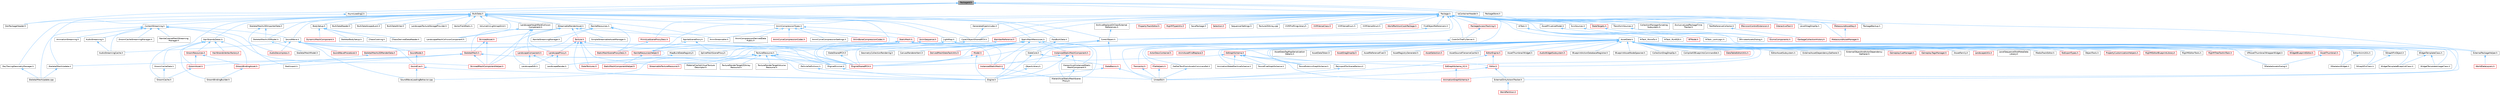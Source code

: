 digraph "PackageId.h"
{
 // INTERACTIVE_SVG=YES
 // LATEX_PDF_SIZE
  bgcolor="transparent";
  edge [fontname=Helvetica,fontsize=10,labelfontname=Helvetica,labelfontsize=10];
  node [fontname=Helvetica,fontsize=10,shape=box,height=0.2,width=0.4];
  Node1 [id="Node000001",label="PackageId.h",height=0.2,width=0.4,color="gray40", fillcolor="grey60", style="filled", fontcolor="black",tooltip=" "];
  Node1 -> Node2 [id="edge1_Node000001_Node000002",dir="back",color="steelblue1",style="solid",tooltip=" "];
  Node2 [id="Node000002",label="AsyncLoading2.h",height=0.2,width=0.4,color="grey40", fillcolor="white", style="filled",URL="$dd/db7/AsyncLoading2_8h.html",tooltip=" "];
  Node2 -> Node3 [id="edge2_Node000002_Node000003",dir="back",color="steelblue1",style="solid",tooltip=" "];
  Node3 [id="Node000003",label="ZenPackageHeader.h",height=0.2,width=0.4,color="grey40", fillcolor="white", style="filled",URL="$df/dfa/ZenPackageHeader_8h.html",tooltip=" "];
  Node1 -> Node4 [id="edge3_Node000001_Node000004",dir="back",color="steelblue1",style="solid",tooltip=" "];
  Node4 [id="Node000004",label="BulkData.h",height=0.2,width=0.4,color="grey40", fillcolor="white", style="filled",URL="$d4/d8e/BulkData_8h.html",tooltip=" "];
  Node4 -> Node5 [id="edge4_Node000004_Node000005",dir="back",color="steelblue1",style="solid",tooltip=" "];
  Node5 [id="Node000005",label="AnimCompressionTypes.h",height=0.2,width=0.4,color="grey40", fillcolor="white", style="filled",URL="$d1/d3b/AnimCompressionTypes_8h.html",tooltip=" "];
  Node5 -> Node6 [id="edge5_Node000005_Node000006",dir="back",color="steelblue1",style="solid",tooltip=" "];
  Node6 [id="Node000006",label="AnimBoneCompressionCodec.h",height=0.2,width=0.4,color="red", fillcolor="#FFF0F0", style="filled",URL="$dd/dc3/AnimBoneCompressionCodec_8h.html",tooltip=" "];
  Node5 -> Node15 [id="edge6_Node000005_Node000015",dir="back",color="steelblue1",style="solid",tooltip=" "];
  Node15 [id="Node000015",label="AnimCompressionDerivedData\lPublic.h",height=0.2,width=0.4,color="grey40", fillcolor="white", style="filled",URL="$dc/d36/AnimCompressionDerivedDataPublic_8h.html",tooltip=" "];
  Node5 -> Node16 [id="edge7_Node000005_Node000016",dir="back",color="steelblue1",style="solid",tooltip=" "];
  Node16 [id="Node000016",label="AnimCurveCompressionCodec.h",height=0.2,width=0.4,color="red", fillcolor="#FFF0F0", style="filled",URL="$d3/d77/AnimCurveCompressionCodec_8h.html",tooltip=" "];
  Node5 -> Node20 [id="edge8_Node000005_Node000020",dir="back",color="steelblue1",style="solid",tooltip=" "];
  Node20 [id="Node000020",label="AnimCurveCompressionSettings.h",height=0.2,width=0.4,color="grey40", fillcolor="white", style="filled",URL="$d0/d49/AnimCurveCompressionSettings_8h.html",tooltip=" "];
  Node5 -> Node21 [id="edge9_Node000005_Node000021",dir="back",color="steelblue1",style="solid",tooltip=" "];
  Node21 [id="Node000021",label="AnimSequence.h",height=0.2,width=0.4,color="red", fillcolor="#FFF0F0", style="filled",URL="$d0/d8a/AnimSequence_8h.html",tooltip=" "];
  Node21 -> Node30 [id="edge10_Node000021_Node000030",dir="back",color="steelblue1",style="solid",tooltip=" "];
  Node30 [id="Node000030",label="EngineSharedPCH.h",height=0.2,width=0.4,color="red", fillcolor="#FFF0F0", style="filled",URL="$dc/dbb/EngineSharedPCH_8h.html",tooltip=" "];
  Node5 -> Node14 [id="edge11_Node000005_Node000014",dir="back",color="steelblue1",style="solid",tooltip=" "];
  Node14 [id="Node000014",label="AnimStreamable.h",height=0.2,width=0.4,color="grey40", fillcolor="white", style="filled",URL="$d1/d46/AnimStreamable_8h.html",tooltip=" "];
  Node4 -> Node14 [id="edge12_Node000004_Node000014",dir="back",color="steelblue1",style="solid",tooltip=" "];
  Node4 -> Node39 [id="edge13_Node000004_Node000039",dir="back",color="steelblue1",style="solid",tooltip=" "];
  Node39 [id="Node000039",label="BodySetup.h",height=0.2,width=0.4,color="grey40", fillcolor="white", style="filled",URL="$d8/d7b/BodySetup_8h.html",tooltip=" "];
  Node39 -> Node40 [id="edge14_Node000039_Node000040",dir="back",color="steelblue1",style="solid",tooltip=" "];
  Node40 [id="Node000040",label="ChaosCooking.h",height=0.2,width=0.4,color="grey40", fillcolor="white", style="filled",URL="$de/d88/ChaosCooking_8h.html",tooltip=" "];
  Node39 -> Node41 [id="edge15_Node000039_Node000041",dir="back",color="steelblue1",style="solid",tooltip=" "];
  Node41 [id="Node000041",label="ChaosDerivedDataReader.h",height=0.2,width=0.4,color="grey40", fillcolor="white", style="filled",URL="$de/d70/ChaosDerivedDataReader_8h.html",tooltip=" "];
  Node39 -> Node42 [id="edge16_Node000039_Node000042",dir="back",color="steelblue1",style="solid",tooltip=" "];
  Node42 [id="Node000042",label="DynamicMeshComponent.h",height=0.2,width=0.4,color="red", fillcolor="#FFF0F0", style="filled",URL="$d8/d66/DynamicMeshComponent_8h.html",tooltip=" "];
  Node39 -> Node115 [id="edge17_Node000039_Node000115",dir="back",color="steelblue1",style="solid",tooltip=" "];
  Node115 [id="Node000115",label="SkeletalBodySetup.h",height=0.2,width=0.4,color="grey40", fillcolor="white", style="filled",URL="$dc/dbc/SkeletalBodySetup_8h.html",tooltip=" "];
  Node4 -> Node116 [id="edge18_Node000004_Node000116",dir="back",color="steelblue1",style="solid",tooltip=" "];
  Node116 [id="Node000116",label="BulkDataReader.h",height=0.2,width=0.4,color="grey40", fillcolor="white", style="filled",URL="$d4/d9b/BulkDataReader_8h.html",tooltip=" "];
  Node4 -> Node117 [id="edge19_Node000004_Node000117",dir="back",color="steelblue1",style="solid",tooltip=" "];
  Node117 [id="Node000117",label="BulkDataScopedLock.h",height=0.2,width=0.4,color="grey40", fillcolor="white", style="filled",URL="$da/d4e/BulkDataScopedLock_8h.html",tooltip=" "];
  Node4 -> Node118 [id="edge20_Node000004_Node000118",dir="back",color="steelblue1",style="solid",tooltip=" "];
  Node118 [id="Node000118",label="BulkDataWriter.h",height=0.2,width=0.4,color="grey40", fillcolor="white", style="filled",URL="$dc/dcb/BulkDataWriter_8h.html",tooltip=" "];
  Node4 -> Node119 [id="edge21_Node000004_Node000119",dir="back",color="steelblue1",style="solid",tooltip=" "];
  Node119 [id="Node000119",label="ContentStreaming.h",height=0.2,width=0.4,color="grey40", fillcolor="white", style="filled",URL="$dd/d05/ContentStreaming_8h.html",tooltip=" "];
  Node119 -> Node120 [id="edge22_Node000119_Node000120",dir="back",color="steelblue1",style="solid",tooltip=" "];
  Node120 [id="Node000120",label="AnimationStreaming.h",height=0.2,width=0.4,color="grey40", fillcolor="white", style="filled",URL="$d5/d44/AnimationStreaming_8h.html",tooltip=" "];
  Node119 -> Node121 [id="edge23_Node000119_Node000121",dir="back",color="steelblue1",style="solid",tooltip=" "];
  Node121 [id="Node000121",label="AudioDecompress.h",height=0.2,width=0.4,color="red", fillcolor="#FFF0F0", style="filled",URL="$d9/dfd/AudioDecompress_8h.html",tooltip=" "];
  Node119 -> Node123 [id="edge24_Node000119_Node000123",dir="back",color="steelblue1",style="solid",tooltip=" "];
  Node123 [id="Node000123",label="AudioStreaming.h",height=0.2,width=0.4,color="grey40", fillcolor="white", style="filled",URL="$db/d37/AudioStreaming_8h.html",tooltip=" "];
  Node123 -> Node124 [id="edge25_Node000123_Node000124",dir="back",color="steelblue1",style="solid",tooltip=" "];
  Node124 [id="Node000124",label="AudioStreamingCache.h",height=0.2,width=0.4,color="grey40", fillcolor="white", style="filled",URL="$d2/dc1/AudioStreamingCache_8h.html",tooltip=" "];
  Node119 -> Node124 [id="edge26_Node000119_Node000124",dir="back",color="steelblue1",style="solid",tooltip=" "];
  Node119 -> Node125 [id="edge27_Node000119_Node000125",dir="back",color="steelblue1",style="solid",tooltip=" "];
  Node125 [id="Node000125",label="GroomCacheStreamingManager.h",height=0.2,width=0.4,color="grey40", fillcolor="white", style="filled",URL="$d3/dcf/GroomCacheStreamingManager_8h.html",tooltip=" "];
  Node119 -> Node126 [id="edge28_Node000119_Node000126",dir="back",color="steelblue1",style="solid",tooltip=" "];
  Node126 [id="Node000126",label="NaniteCoarseMeshStreaming\lManager.h",height=0.2,width=0.4,color="grey40", fillcolor="white", style="filled",URL="$d2/dd8/NaniteCoarseMeshStreamingManager_8h.html",tooltip=" "];
  Node119 -> Node127 [id="edge29_Node000119_Node000127",dir="back",color="steelblue1",style="solid",tooltip=" "];
  Node127 [id="Node000127",label="SkeletalMeshUpdate.cpp",height=0.2,width=0.4,color="grey40", fillcolor="white", style="filled",URL="$db/d45/SkeletalMeshUpdate_8cpp.html",tooltip=" "];
  Node119 -> Node128 [id="edge30_Node000119_Node000128",dir="back",color="steelblue1",style="solid",tooltip=" "];
  Node128 [id="Node000128",label="SkinnedMeshComponentHelper.h",height=0.2,width=0.4,color="red", fillcolor="#FFF0F0", style="filled",URL="$db/d81/SkinnedMeshComponentHelper_8h.html",tooltip=" "];
  Node119 -> Node130 [id="edge31_Node000119_Node000130",dir="back",color="steelblue1",style="solid",tooltip=" "];
  Node130 [id="Node000130",label="SoundWave.h",height=0.2,width=0.4,color="grey40", fillcolor="white", style="filled",URL="$d3/d6d/SoundWave_8h.html",tooltip=" "];
  Node130 -> Node121 [id="edge32_Node000130_Node000121",dir="back",color="steelblue1",style="solid",tooltip=" "];
  Node130 -> Node124 [id="edge33_Node000130_Node000124",dir="back",color="steelblue1",style="solid",tooltip=" "];
  Node130 -> Node131 [id="edge34_Node000130_Node000131",dir="back",color="steelblue1",style="solid",tooltip=" "];
  Node131 [id="Node000131",label="EngineMinimal.h",height=0.2,width=0.4,color="grey40", fillcolor="white", style="filled",URL="$d0/d2c/EngineMinimal_8h.html",tooltip=" "];
  Node131 -> Node132 [id="edge35_Node000131_Node000132",dir="back",color="steelblue1",style="solid",tooltip=" "];
  Node132 [id="Node000132",label="Engine.h",height=0.2,width=0.4,color="grey40", fillcolor="white", style="filled",URL="$d1/d34/Public_2Engine_8h.html",tooltip=" "];
  Node130 -> Node30 [id="edge36_Node000130_Node000030",dir="back",color="steelblue1",style="solid",tooltip=" "];
  Node130 -> Node133 [id="edge37_Node000130_Node000133",dir="back",color="steelblue1",style="solid",tooltip=" "];
  Node133 [id="Node000133",label="SoundCue.h",height=0.2,width=0.4,color="red", fillcolor="#FFF0F0", style="filled",URL="$d8/d0b/SoundCue_8h.html",tooltip=" "];
  Node133 -> Node132 [id="edge38_Node000133_Node000132",dir="back",color="steelblue1",style="solid",tooltip=" "];
  Node133 -> Node135 [id="edge39_Node000133_Node000135",dir="back",color="steelblue1",style="solid",tooltip=" "];
  Node135 [id="Node000135",label="SoundWaveLoadingBehavior.cpp",height=0.2,width=0.4,color="grey40", fillcolor="white", style="filled",URL="$d7/d95/SoundWaveLoadingBehavior_8cpp.html",tooltip=" "];
  Node130 -> Node136 [id="edge40_Node000130_Node000136",dir="back",color="steelblue1",style="solid",tooltip=" "];
  Node136 [id="Node000136",label="SoundNode.h",height=0.2,width=0.4,color="red", fillcolor="#FFF0F0", style="filled",URL="$da/d8b/SoundNode_8h.html",tooltip=" "];
  Node136 -> Node133 [id="edge41_Node000136_Node000133",dir="back",color="steelblue1",style="solid",tooltip=" "];
  Node130 -> Node135 [id="edge42_Node000130_Node000135",dir="back",color="steelblue1",style="solid",tooltip=" "];
  Node130 -> Node160 [id="edge43_Node000130_Node000160",dir="back",color="steelblue1",style="solid",tooltip=" "];
  Node160 [id="Node000160",label="SoundWaveProcedural.h",height=0.2,width=0.4,color="red", fillcolor="#FFF0F0", style="filled",URL="$d8/d4f/SoundWaveProcedural_8h.html",tooltip=" "];
  Node4 -> Node167 [id="edge44_Node000004_Node000167",dir="back",color="steelblue1",style="solid",tooltip=" "];
  Node167 [id="Node000167",label="CoreUObject.h",height=0.2,width=0.4,color="grey40", fillcolor="white", style="filled",URL="$d0/ded/CoreUObject_8h.html",tooltip=" "];
  Node167 -> Node132 [id="edge45_Node000167_Node000132",dir="back",color="steelblue1",style="solid",tooltip=" "];
  Node167 -> Node131 [id="edge46_Node000167_Node000131",dir="back",color="steelblue1",style="solid",tooltip=" "];
  Node167 -> Node168 [id="edge47_Node000167_Node000168",dir="back",color="steelblue1",style="solid",tooltip=" "];
  Node168 [id="Node000168",label="SlateBasics.h",height=0.2,width=0.4,color="red", fillcolor="#FFF0F0", style="filled",URL="$da/d2f/SlateBasics_8h.html",tooltip=" "];
  Node168 -> Node132 [id="edge48_Node000168_Node000132",dir="back",color="steelblue1",style="solid",tooltip=" "];
  Node168 -> Node171 [id="edge49_Node000168_Node000171",dir="back",color="steelblue1",style="solid",tooltip=" "];
  Node171 [id="Node000171",label="UnrealEd.h",height=0.2,width=0.4,color="grey40", fillcolor="white", style="filled",URL="$d2/d5f/UnrealEd_8h.html",tooltip=" "];
  Node167 -> Node172 [id="edge50_Node000167_Node000172",dir="back",color="steelblue1",style="solid",tooltip=" "];
  Node172 [id="Node000172",label="SlateCore.h",height=0.2,width=0.4,color="grey40", fillcolor="white", style="filled",URL="$dc/d03/SlateCore_8h.html",tooltip=" "];
  Node172 -> Node132 [id="edge51_Node000172_Node000132",dir="back",color="steelblue1",style="solid",tooltip=" "];
  Node172 -> Node168 [id="edge52_Node000172_Node000168",dir="back",color="steelblue1",style="solid",tooltip=" "];
  Node4 -> Node173 [id="edge53_Node000004_Node000173",dir="back",color="steelblue1",style="solid",tooltip=" "];
  Node173 [id="Node000173",label="CoreUObjectSharedPCH.h",height=0.2,width=0.4,color="grey40", fillcolor="white", style="filled",URL="$de/d2f/CoreUObjectSharedPCH_8h.html",tooltip=" "];
  Node173 -> Node174 [id="edge54_Node000173_Node000174",dir="back",color="steelblue1",style="solid",tooltip=" "];
  Node174 [id="Node000174",label="SlateSharedPCH.h",height=0.2,width=0.4,color="grey40", fillcolor="white", style="filled",URL="$d1/dfc/SlateSharedPCH_8h.html",tooltip=" "];
  Node174 -> Node30 [id="edge55_Node000174_Node000030",dir="back",color="steelblue1",style="solid",tooltip=" "];
  Node4 -> Node175 [id="edge56_Node000004_Node000175",dir="back",color="steelblue1",style="solid",tooltip=" "];
  Node175 [id="Node000175",label="FontBulkData.h",height=0.2,width=0.4,color="grey40", fillcolor="white", style="filled",URL="$dc/dfb/FontBulkData_8h.html",tooltip=" "];
  Node175 -> Node172 [id="edge57_Node000175_Node000172",dir="back",color="steelblue1",style="solid",tooltip=" "];
  Node4 -> Node176 [id="edge58_Node000004_Node000176",dir="back",color="steelblue1",style="solid",tooltip=" "];
  Node176 [id="Node000176",label="GroomCache.h",height=0.2,width=0.4,color="grey40", fillcolor="white", style="filled",URL="$d7/d6e/GroomCache_8h.html",tooltip=" "];
  Node4 -> Node177 [id="edge59_Node000004_Node000177",dir="back",color="steelblue1",style="solid",tooltip=" "];
  Node177 [id="Node000177",label="HairStrandsDatas.h",height=0.2,width=0.4,color="grey40", fillcolor="white", style="filled",URL="$d6/daf/HairStrandsDatas_8h.html",tooltip=" "];
  Node177 -> Node178 [id="edge60_Node000177_Node000178",dir="back",color="steelblue1",style="solid",tooltip=" "];
  Node178 [id="Node000178",label="GroomAsset.h",height=0.2,width=0.4,color="red", fillcolor="#FFF0F0", style="filled",URL="$d8/df1/GroomAsset_8h.html",tooltip=" "];
  Node178 -> Node176 [id="edge61_Node000178_Node000176",dir="back",color="steelblue1",style="solid",tooltip=" "];
  Node177 -> Node184 [id="edge62_Node000177_Node000184",dir="back",color="steelblue1",style="solid",tooltip=" "];
  Node184 [id="Node000184",label="GroomBindingAsset.h",height=0.2,width=0.4,color="red", fillcolor="#FFF0F0", style="filled",URL="$de/d26/GroomBindingAsset_8h.html",tooltip=" "];
  Node184 -> Node185 [id="edge63_Node000184_Node000185",dir="back",color="steelblue1",style="solid",tooltip=" "];
  Node185 [id="Node000185",label="GroomBindingBuilder.h",height=0.2,width=0.4,color="grey40", fillcolor="white", style="filled",URL="$d2/d2f/GroomBindingBuilder_8h.html",tooltip=" "];
  Node177 -> Node185 [id="edge64_Node000177_Node000185",dir="back",color="steelblue1",style="solid",tooltip=" "];
  Node177 -> Node188 [id="edge65_Node000177_Node000188",dir="back",color="steelblue1",style="solid",tooltip=" "];
  Node188 [id="Node000188",label="GroomCacheData.h",height=0.2,width=0.4,color="grey40", fillcolor="white", style="filled",URL="$d3/d80/GroomCacheData_8h.html",tooltip=" "];
  Node188 -> Node176 [id="edge66_Node000188_Node000176",dir="back",color="steelblue1",style="solid",tooltip=" "];
  Node177 -> Node189 [id="edge67_Node000177_Node000189",dir="back",color="steelblue1",style="solid",tooltip=" "];
  Node189 [id="Node000189",label="GroomResources.h",height=0.2,width=0.4,color="red", fillcolor="#FFF0F0", style="filled",URL="$d0/d70/GroomResources_8h.html",tooltip=" "];
  Node189 -> Node178 [id="edge68_Node000189_Node000178",dir="back",color="steelblue1",style="solid",tooltip=" "];
  Node189 -> Node184 [id="edge69_Node000189_Node000184",dir="back",color="steelblue1",style="solid",tooltip=" "];
  Node177 -> Node191 [id="edge70_Node000177_Node000191",dir="back",color="steelblue1",style="solid",tooltip=" "];
  Node191 [id="Node000191",label="HairStrandsVertexFactory.h",height=0.2,width=0.4,color="red", fillcolor="#FFF0F0", style="filled",URL="$d0/d1c/HairStrandsVertexFactory_8h.html",tooltip=" "];
  Node4 -> Node194 [id="edge71_Node000004_Node000194",dir="back",color="steelblue1",style="solid",tooltip=" "];
  Node194 [id="Node000194",label="LandscapeHeightfieldCollision\lComponent.h",height=0.2,width=0.4,color="grey40", fillcolor="white", style="filled",URL="$d2/d06/LandscapeHeightfieldCollisionComponent_8h.html",tooltip=" "];
  Node194 -> Node195 [id="edge72_Node000194_Node000195",dir="back",color="steelblue1",style="solid",tooltip=" "];
  Node195 [id="Node000195",label="LandscapeEdit.h",height=0.2,width=0.4,color="grey40", fillcolor="white", style="filled",URL="$df/d61/LandscapeEdit_8h.html",tooltip=" "];
  Node194 -> Node196 [id="edge73_Node000194_Node000196",dir="back",color="steelblue1",style="solid",tooltip=" "];
  Node196 [id="Node000196",label="LandscapeMeshCollisionComponent.h",height=0.2,width=0.4,color="grey40", fillcolor="white", style="filled",URL="$d0/dab/LandscapeMeshCollisionComponent_8h.html",tooltip=" "];
  Node194 -> Node197 [id="edge74_Node000194_Node000197",dir="back",color="steelblue1",style="solid",tooltip=" "];
  Node197 [id="Node000197",label="LandscapeProxy.h",height=0.2,width=0.4,color="red", fillcolor="#FFF0F0", style="filled",URL="$db/dae/LandscapeProxy_8h.html",tooltip=" "];
  Node197 -> Node195 [id="edge75_Node000197_Node000195",dir="back",color="steelblue1",style="solid",tooltip=" "];
  Node197 -> Node203 [id="edge76_Node000197_Node000203",dir="back",color="steelblue1",style="solid",tooltip=" "];
  Node203 [id="Node000203",label="LandscapeRender.h",height=0.2,width=0.4,color="grey40", fillcolor="white", style="filled",URL="$df/d67/LandscapeRender_8h.html",tooltip=" "];
  Node4 -> Node196 [id="edge77_Node000004_Node000196",dir="back",color="steelblue1",style="solid",tooltip=" "];
  Node4 -> Node206 [id="edge78_Node000004_Node000206",dir="back",color="steelblue1",style="solid",tooltip=" "];
  Node206 [id="Node000206",label="LandscapeTextureStorageProvider.h",height=0.2,width=0.4,color="grey40", fillcolor="white", style="filled",URL="$d6/d2b/LandscapeTextureStorageProvider_8h.html",tooltip=" "];
  Node4 -> Node207 [id="edge79_Node000004_Node000207",dir="back",color="steelblue1",style="solid",tooltip=" "];
  Node207 [id="Node000207",label="LightMap.h",height=0.2,width=0.4,color="grey40", fillcolor="white", style="filled",URL="$d1/d76/LightMap_8h.html",tooltip=" "];
  Node207 -> Node208 [id="edge80_Node000207_Node000208",dir="back",color="steelblue1",style="solid",tooltip=" "];
  Node208 [id="Node000208",label="InstancedStaticMesh.h",height=0.2,width=0.4,color="red", fillcolor="#FFF0F0", style="filled",URL="$dd/d89/InstancedStaticMesh_8h.html",tooltip=" "];
  Node208 -> Node209 [id="edge81_Node000208_Node000209",dir="back",color="steelblue1",style="solid",tooltip=" "];
  Node209 [id="Node000209",label="HierarchicalStaticMeshScene\lProxy.h",height=0.2,width=0.4,color="grey40", fillcolor="white", style="filled",URL="$d3/d4d/HierarchicalStaticMeshSceneProxy_8h.html",tooltip=" "];
  Node207 -> Node212 [id="edge82_Node000207_Node000212",dir="back",color="steelblue1",style="solid",tooltip=" "];
  Node212 [id="Node000212",label="MapBuildDataRegistry.h",height=0.2,width=0.4,color="grey40", fillcolor="white", style="filled",URL="$df/dac/MapBuildDataRegistry_8h.html",tooltip=" "];
  Node212 -> Node203 [id="edge83_Node000212_Node000203",dir="back",color="steelblue1",style="solid",tooltip=" "];
  Node4 -> Node213 [id="edge84_Node000004_Node000213",dir="back",color="steelblue1",style="solid",tooltip=" "];
  Node213 [id="Node000213",label="NaniteResources.h",height=0.2,width=0.4,color="grey40", fillcolor="white", style="filled",URL="$d7/d8b/NaniteResources_8h.html",tooltip=" "];
  Node213 -> Node214 [id="edge85_Node000213_Node000214",dir="back",color="steelblue1",style="solid",tooltip=" "];
  Node214 [id="Node000214",label="NaniteSceneProxy.h",height=0.2,width=0.4,color="grey40", fillcolor="white", style="filled",URL="$de/dae/NaniteSceneProxy_8h.html",tooltip=" "];
  Node214 -> Node215 [id="edge86_Node000214_Node000215",dir="back",color="steelblue1",style="solid",tooltip=" "];
  Node215 [id="Node000215",label="NaniteResourcesHelper.h",height=0.2,width=0.4,color="red", fillcolor="#FFF0F0", style="filled",URL="$dc/d48/NaniteResourcesHelper_8h.html",tooltip=" "];
  Node215 -> Node215 [id="edge87_Node000215_Node000215",dir="back",color="steelblue1",style="solid",tooltip=" "];
  Node215 -> Node216 [id="edge88_Node000215_Node000216",dir="back",color="steelblue1",style="solid",tooltip=" "];
  Node216 [id="Node000216",label="StaticMeshComponentHelper.h",height=0.2,width=0.4,color="red", fillcolor="#FFF0F0", style="filled",URL="$dc/dc1/StaticMeshComponentHelper_8h.html",tooltip=" "];
  Node214 -> Node217 [id="edge89_Node000214_Node000217",dir="back",color="steelblue1",style="solid",tooltip=" "];
  Node217 [id="Node000217",label="SplineMeshSceneProxy.h",height=0.2,width=0.4,color="grey40", fillcolor="white", style="filled",URL="$dd/dcb/SplineMeshSceneProxy_8h.html",tooltip=" "];
  Node213 -> Node218 [id="edge90_Node000213_Node000218",dir="back",color="steelblue1",style="solid",tooltip=" "];
  Node218 [id="Node000218",label="NaniteStreamingManager.h",height=0.2,width=0.4,color="grey40", fillcolor="white", style="filled",URL="$d2/d3f/NaniteStreamingManager_8h.html",tooltip=" "];
  Node213 -> Node128 [id="edge91_Node000213_Node000128",dir="back",color="steelblue1",style="solid",tooltip=" "];
  Node213 -> Node219 [id="edge92_Node000213_Node000219",dir="back",color="steelblue1",style="solid",tooltip=" "];
  Node219 [id="Node000219",label="StaticMeshSceneProxyDesc.h",height=0.2,width=0.4,color="red", fillcolor="#FFF0F0", style="filled",URL="$d0/d31/StaticMeshSceneProxyDesc_8h.html",tooltip=" "];
  Node4 -> Node221 [id="edge93_Node000004_Node000221",dir="back",color="steelblue1",style="solid",tooltip=" "];
  Node221 [id="Node000221",label="RayTracingGeometryManager.h",height=0.2,width=0.4,color="grey40", fillcolor="white", style="filled",URL="$d0/df3/RayTracingGeometryManager_8h.html",tooltip=" "];
  Node221 -> Node127 [id="edge94_Node000221_Node000127",dir="back",color="steelblue1",style="solid",tooltip=" "];
  Node4 -> Node222 [id="edge95_Node000004_Node000222",dir="back",color="steelblue1",style="solid",tooltip=" "];
  Node222 [id="Node000222",label="SkeletalMeshLODImporterData.h",height=0.2,width=0.4,color="grey40", fillcolor="white", style="filled",URL="$de/dc6/SkeletalMeshLODImporterData_8h.html",tooltip=" "];
  Node222 -> Node223 [id="edge96_Node000222_Node000223",dir="back",color="steelblue1",style="solid",tooltip=" "];
  Node223 [id="Node000223",label="SkelImport.h",height=0.2,width=0.4,color="grey40", fillcolor="white", style="filled",URL="$d2/d8b/SkelImport_8h.html",tooltip=" "];
  Node222 -> Node224 [id="edge97_Node000222_Node000224",dir="back",color="steelblue1",style="solid",tooltip=" "];
  Node224 [id="Node000224",label="SkeletalMeshLODModel.h",height=0.2,width=0.4,color="grey40", fillcolor="white", style="filled",URL="$d2/d34/SkeletalMeshLODModel_8h.html",tooltip=" "];
  Node224 -> Node225 [id="edge98_Node000224_Node000225",dir="back",color="steelblue1",style="solid",tooltip=" "];
  Node225 [id="Node000225",label="SkeletalMeshModel.h",height=0.2,width=0.4,color="grey40", fillcolor="white", style="filled",URL="$d1/d2c/SkeletalMeshModel_8h.html",tooltip=" "];
  Node4 -> Node224 [id="edge99_Node000004_Node000224",dir="back",color="steelblue1",style="solid",tooltip=" "];
  Node4 -> Node226 [id="edge100_Node000004_Node000226",dir="back",color="steelblue1",style="solid",tooltip=" "];
  Node226 [id="Node000226",label="SkeletalMeshUpdate.h",height=0.2,width=0.4,color="grey40", fillcolor="white", style="filled",URL="$df/d79/SkeletalMeshUpdate_8h.html",tooltip=" "];
  Node226 -> Node127 [id="edge101_Node000226_Node000127",dir="back",color="steelblue1",style="solid",tooltip=" "];
  Node4 -> Node130 [id="edge102_Node000004_Node000130",dir="back",color="steelblue1",style="solid",tooltip=" "];
  Node4 -> Node227 [id="edge103_Node000004_Node000227",dir="back",color="steelblue1",style="solid",tooltip=" "];
  Node227 [id="Node000227",label="StaticMeshResources.h",height=0.2,width=0.4,color="grey40", fillcolor="white", style="filled",URL="$d0/db7/StaticMeshResources_8h.html",tooltip=" "];
  Node227 -> Node228 [id="edge104_Node000227_Node000228",dir="back",color="steelblue1",style="solid",tooltip=" "];
  Node228 [id="Node000228",label="CanvasRendererItem.h",height=0.2,width=0.4,color="grey40", fillcolor="white", style="filled",URL="$d7/d93/CanvasRendererItem_8h.html",tooltip=" "];
  Node227 -> Node229 [id="edge105_Node000227_Node000229",dir="back",color="steelblue1",style="solid",tooltip=" "];
  Node229 [id="Node000229",label="DerivedMeshDataTaskUtils.h",height=0.2,width=0.4,color="red", fillcolor="#FFF0F0", style="filled",URL="$d2/d98/DerivedMeshDataTaskUtils_8h.html",tooltip=" "];
  Node227 -> Node232 [id="edge106_Node000227_Node000232",dir="back",color="steelblue1",style="solid",tooltip=" "];
  Node232 [id="Node000232",label="GeometryCollectionRendering.h",height=0.2,width=0.4,color="grey40", fillcolor="white", style="filled",URL="$dc/d68/GeometryCollectionRendering_8h.html",tooltip=" "];
  Node227 -> Node233 [id="edge107_Node000227_Node000233",dir="back",color="steelblue1",style="solid",tooltip=" "];
  Node233 [id="Node000233",label="HierarchicalInstancedStatic\lMeshComponent.h",height=0.2,width=0.4,color="grey40", fillcolor="white", style="filled",URL="$d3/ddb/HierarchicalInstancedStaticMeshComponent_8h.html",tooltip=" "];
  Node233 -> Node209 [id="edge108_Node000233_Node000209",dir="back",color="steelblue1",style="solid",tooltip=" "];
  Node227 -> Node209 [id="edge109_Node000227_Node000209",dir="back",color="steelblue1",style="solid",tooltip=" "];
  Node227 -> Node208 [id="edge110_Node000227_Node000208",dir="back",color="steelblue1",style="solid",tooltip=" "];
  Node227 -> Node234 [id="edge111_Node000227_Node000234",dir="back",color="steelblue1",style="solid",tooltip=" "];
  Node234 [id="Node000234",label="InstancedStaticMeshComponent.h",height=0.2,width=0.4,color="red", fillcolor="#FFF0F0", style="filled",URL="$d8/d5d/InstancedStaticMeshComponent_8h.html",tooltip=" "];
  Node234 -> Node132 [id="edge112_Node000234_Node000132",dir="back",color="steelblue1",style="solid",tooltip=" "];
  Node234 -> Node233 [id="edge113_Node000234_Node000233",dir="back",color="steelblue1",style="solid",tooltip=" "];
  Node234 -> Node209 [id="edge114_Node000234_Node000209",dir="back",color="steelblue1",style="solid",tooltip=" "];
  Node234 -> Node208 [id="edge115_Node000234_Node000208",dir="back",color="steelblue1",style="solid",tooltip=" "];
  Node227 -> Node203 [id="edge116_Node000227_Node000203",dir="back",color="steelblue1",style="solid",tooltip=" "];
  Node227 -> Node240 [id="edge117_Node000227_Node000240",dir="back",color="steelblue1",style="solid",tooltip=" "];
  Node240 [id="Node000240",label="Model.h",height=0.2,width=0.4,color="red", fillcolor="#FFF0F0", style="filled",URL="$dd/d63/Public_2Model_8h.html",tooltip=" "];
  Node240 -> Node132 [id="edge118_Node000240_Node000132",dir="back",color="steelblue1",style="solid",tooltip=" "];
  Node240 -> Node30 [id="edge119_Node000240_Node000030",dir="back",color="steelblue1",style="solid",tooltip=" "];
  Node227 -> Node243 [id="edge120_Node000227_Node000243",dir="back",color="steelblue1",style="solid",tooltip=" "];
  Node243 [id="Node000243",label="SkeletalMeshLODRenderData.h",height=0.2,width=0.4,color="red", fillcolor="#FFF0F0", style="filled",URL="$d0/d5a/SkeletalMeshLODRenderData_8h.html",tooltip=" "];
  Node243 -> Node184 [id="edge121_Node000243_Node000184",dir="back",color="steelblue1",style="solid",tooltip=" "];
  Node227 -> Node217 [id="edge122_Node000227_Node000217",dir="back",color="steelblue1",style="solid",tooltip=" "];
  Node227 -> Node216 [id="edge123_Node000227_Node000216",dir="back",color="steelblue1",style="solid",tooltip=" "];
  Node4 -> Node245 [id="edge124_Node000004_Node000245",dir="back",color="steelblue1",style="solid",tooltip=" "];
  Node245 [id="Node000245",label="StreamableRenderAsset.h",height=0.2,width=0.4,color="grey40", fillcolor="white", style="filled",URL="$d3/dbd/StreamableRenderAsset_8h.html",tooltip=" "];
  Node245 -> Node246 [id="edge125_Node000245_Node000246",dir="back",color="steelblue1",style="solid",tooltip=" "];
  Node246 [id="Node000246",label="LandscapeComponent.h",height=0.2,width=0.4,color="red", fillcolor="#FFF0F0", style="filled",URL="$d4/dba/LandscapeComponent_8h.html",tooltip=" "];
  Node246 -> Node195 [id="edge126_Node000246_Node000195",dir="back",color="steelblue1",style="solid",tooltip=" "];
  Node246 -> Node203 [id="edge127_Node000246_Node000203",dir="back",color="steelblue1",style="solid",tooltip=" "];
  Node245 -> Node248 [id="edge128_Node000245_Node000248",dir="back",color="steelblue1",style="solid",tooltip=" "];
  Node248 [id="Node000248",label="SimpleStreamableAssetManager.h",height=0.2,width=0.4,color="grey40", fillcolor="white", style="filled",URL="$df/d02/SimpleStreamableAssetManager_8h.html",tooltip=" "];
  Node245 -> Node249 [id="edge129_Node000245_Node000249",dir="back",color="steelblue1",style="solid",tooltip=" "];
  Node249 [id="Node000249",label="SkeletalMesh.h",height=0.2,width=0.4,color="red", fillcolor="#FFF0F0", style="filled",URL="$d6/de7/SkeletalMesh_8h.html",tooltip=" "];
  Node249 -> Node131 [id="edge130_Node000249_Node000131",dir="back",color="steelblue1",style="solid",tooltip=" "];
  Node249 -> Node30 [id="edge131_Node000249_Node000030",dir="back",color="steelblue1",style="solid",tooltip=" "];
  Node249 -> Node178 [id="edge132_Node000249_Node000178",dir="back",color="steelblue1",style="solid",tooltip=" "];
  Node249 -> Node184 [id="edge133_Node000249_Node000184",dir="back",color="steelblue1",style="solid",tooltip=" "];
  Node249 -> Node223 [id="edge134_Node000249_Node000223",dir="back",color="steelblue1",style="solid",tooltip=" "];
  Node249 -> Node226 [id="edge135_Node000249_Node000226",dir="back",color="steelblue1",style="solid",tooltip=" "];
  Node249 -> Node128 [id="edge136_Node000249_Node000128",dir="back",color="steelblue1",style="solid",tooltip=" "];
  Node245 -> Node267 [id="edge137_Node000245_Node000267",dir="back",color="steelblue1",style="solid",tooltip=" "];
  Node267 [id="Node000267",label="SkinnedAsset.h",height=0.2,width=0.4,color="red", fillcolor="#FFF0F0", style="filled",URL="$de/d32/SkinnedAsset_8h.html",tooltip=" "];
  Node267 -> Node249 [id="edge138_Node000267_Node000249",dir="back",color="steelblue1",style="solid",tooltip=" "];
  Node267 -> Node128 [id="edge139_Node000267_Node000128",dir="back",color="steelblue1",style="solid",tooltip=" "];
  Node245 -> Node128 [id="edge140_Node000245_Node000128",dir="back",color="steelblue1",style="solid",tooltip=" "];
  Node245 -> Node272 [id="edge141_Node000245_Node000272",dir="back",color="steelblue1",style="solid",tooltip=" "];
  Node272 [id="Node000272",label="StaticMesh.h",height=0.2,width=0.4,color="red", fillcolor="#FFF0F0", style="filled",URL="$dc/d8f/StaticMesh_8h.html",tooltip=" "];
  Node272 -> Node284 [id="edge142_Node000272_Node000284",dir="back",color="steelblue1",style="solid",tooltip=" "];
  Node284 [id="Node000284",label="Editor.h",height=0.2,width=0.4,color="red", fillcolor="#FFF0F0", style="filled",URL="$de/d6e/Editor_8h.html",tooltip=" "];
  Node284 -> Node413 [id="edge143_Node000284_Node000413",dir="back",color="steelblue1",style="solid",tooltip=" "];
  Node413 [id="Node000413",label="ExternalDirtyActorsTracker.h",height=0.2,width=0.4,color="grey40", fillcolor="white", style="filled",URL="$db/d89/ExternalDirtyActorsTracker_8h.html",tooltip=" "];
  Node413 -> Node414 [id="edge144_Node000413_Node000414",dir="back",color="steelblue1",style="solid",tooltip=" "];
  Node414 [id="Node000414",label="WorldPartition.h",height=0.2,width=0.4,color="red", fillcolor="#FFF0F0", style="filled",URL="$de/d1e/WorldPartition_8h.html",tooltip=" "];
  Node284 -> Node171 [id="edge145_Node000284_Node000171",dir="back",color="steelblue1",style="solid",tooltip=" "];
  Node272 -> Node131 [id="edge146_Node000272_Node000131",dir="back",color="steelblue1",style="solid",tooltip=" "];
  Node272 -> Node30 [id="edge147_Node000272_Node000030",dir="back",color="steelblue1",style="solid",tooltip=" "];
  Node272 -> Node208 [id="edge148_Node000272_Node000208",dir="back",color="steelblue1",style="solid",tooltip=" "];
  Node272 -> Node215 [id="edge149_Node000272_Node000215",dir="back",color="steelblue1",style="solid",tooltip=" "];
  Node272 -> Node219 [id="edge150_Node000272_Node000219",dir="back",color="steelblue1",style="solid",tooltip=" "];
  Node245 -> Node523 [id="edge151_Node000245_Node000523",dir="back",color="steelblue1",style="solid",tooltip=" "];
  Node523 [id="Node000523",label="Texture.h",height=0.2,width=0.4,color="red", fillcolor="#FFF0F0", style="filled",URL="$d9/dbf/Texture_8h.html",tooltip=" "];
  Node523 -> Node132 [id="edge152_Node000523_Node000132",dir="back",color="steelblue1",style="solid",tooltip=" "];
  Node523 -> Node30 [id="edge153_Node000523_Node000030",dir="back",color="steelblue1",style="solid",tooltip=" "];
  Node523 -> Node197 [id="edge154_Node000523_Node000197",dir="back",color="steelblue1",style="solid",tooltip=" "];
  Node523 -> Node543 [id="edge155_Node000523_Node000543",dir="back",color="steelblue1",style="solid",tooltip=" "];
  Node543 [id="Node000543",label="SlateTextures.h",height=0.2,width=0.4,color="red", fillcolor="#FFF0F0", style="filled",URL="$df/d06/SlateTextures_8h.html",tooltip=" "];
  Node523 -> Node544 [id="edge156_Node000523_Node000544",dir="back",color="steelblue1",style="solid",tooltip=" "];
  Node544 [id="Node000544",label="StreamableTextureResource.h",height=0.2,width=0.4,color="red", fillcolor="#FFF0F0", style="filled",URL="$dd/d72/StreamableTextureResource_8h.html",tooltip=" "];
  Node4 -> Node598 [id="edge157_Node000004_Node000598",dir="back",color="steelblue1",style="solid",tooltip=" "];
  Node598 [id="Node000598",label="TextureResource.h",height=0.2,width=0.4,color="grey40", fillcolor="white", style="filled",URL="$dd/df3/TextureResource_8h.html",tooltip=" "];
  Node598 -> Node132 [id="edge158_Node000598_Node000132",dir="back",color="steelblue1",style="solid",tooltip=" "];
  Node598 -> Node131 [id="edge159_Node000598_Node000131",dir="back",color="steelblue1",style="solid",tooltip=" "];
  Node598 -> Node30 [id="edge160_Node000598_Node000030",dir="back",color="steelblue1",style="solid",tooltip=" "];
  Node598 -> Node599 [id="edge161_Node000598_Node000599",dir="back",color="steelblue1",style="solid",tooltip=" "];
  Node599 [id="Node000599",label="MaterialCacheVirtualTexture\lDescriptor.h",height=0.2,width=0.4,color="grey40", fillcolor="white", style="filled",URL="$d7/d4c/MaterialCacheVirtualTextureDescriptor_8h.html",tooltip=" "];
  Node598 -> Node600 [id="edge162_Node000598_Node000600",dir="back",color="steelblue1",style="solid",tooltip=" "];
  Node600 [id="Node000600",label="ParticleDefinitions.h",height=0.2,width=0.4,color="grey40", fillcolor="white", style="filled",URL="$db/dde/ParticleDefinitions_8h.html",tooltip=" "];
  Node600 -> Node171 [id="edge163_Node000600_Node000171",dir="back",color="steelblue1",style="solid",tooltip=" "];
  Node598 -> Node543 [id="edge164_Node000598_Node000543",dir="back",color="steelblue1",style="solid",tooltip=" "];
  Node598 -> Node544 [id="edge165_Node000598_Node000544",dir="back",color="steelblue1",style="solid",tooltip=" "];
  Node598 -> Node601 [id="edge166_Node000598_Node000601",dir="back",color="steelblue1",style="solid",tooltip=" "];
  Node601 [id="Node000601",label="TextureRenderTarget2DArray\lResource.h",height=0.2,width=0.4,color="grey40", fillcolor="white", style="filled",URL="$dc/df2/TextureRenderTarget2DArrayResource_8h.html",tooltip=" "];
  Node598 -> Node602 [id="edge167_Node000598_Node000602",dir="back",color="steelblue1",style="solid",tooltip=" "];
  Node602 [id="Node000602",label="TextureRenderTargetVolume\lResource.h",height=0.2,width=0.4,color="grey40", fillcolor="white", style="filled",URL="$d0/df7/TextureRenderTargetVolumeResource_8h.html",tooltip=" "];
  Node4 -> Node603 [id="edge168_Node000004_Node000603",dir="back",color="steelblue1",style="solid",tooltip=" "];
  Node603 [id="Node000603",label="VectorFieldStatic.h",height=0.2,width=0.4,color="grey40", fillcolor="white", style="filled",URL="$d7/d68/VectorFieldStatic_8h.html",tooltip=" "];
  Node4 -> Node604 [id="edge169_Node000004_Node000604",dir="back",color="steelblue1",style="solid",tooltip=" "];
  Node604 [id="Node000604",label="VolumetricLightmapGrid.h",height=0.2,width=0.4,color="grey40", fillcolor="white", style="filled",URL="$d9/d86/VolumetricLightmapGrid_8h.html",tooltip=" "];
  Node1 -> Node605 [id="edge170_Node000001_Node000605",dir="back",color="steelblue1",style="solid",tooltip=" "];
  Node605 [id="Node000605",label="IoContainerHeader.h",height=0.2,width=0.4,color="grey40", fillcolor="white", style="filled",URL="$dc/d43/IoContainerHeader_8h.html",tooltip=" "];
  Node1 -> Node606 [id="edge171_Node000001_Node000606",dir="back",color="steelblue1",style="solid",tooltip=" "];
  Node606 [id="Node000606",label="Package.h",height=0.2,width=0.4,color="grey40", fillcolor="white", style="filled",URL="$dd/d79/Package_8h.html",tooltip=" "];
  Node606 -> Node607 [id="edge172_Node000606_Node000607",dir="back",color="steelblue1",style="solid",tooltip=" "];
  Node607 [id="Node000607",label="AITask.h",height=0.2,width=0.4,color="grey40", fillcolor="white", style="filled",URL="$d6/de2/AITask_8h.html",tooltip=" "];
  Node607 -> Node608 [id="edge173_Node000607_Node000608",dir="back",color="steelblue1",style="solid",tooltip=" "];
  Node608 [id="Node000608",label="AITask_LockLogic.h",height=0.2,width=0.4,color="grey40", fillcolor="white", style="filled",URL="$d8/d28/AITask__LockLogic_8h.html",tooltip=" "];
  Node607 -> Node609 [id="edge174_Node000607_Node000609",dir="back",color="steelblue1",style="solid",tooltip=" "];
  Node609 [id="Node000609",label="AITask_MoveTo.h",height=0.2,width=0.4,color="grey40", fillcolor="white", style="filled",URL="$d4/dc4/AITask__MoveTo_8h.html",tooltip=" "];
  Node607 -> Node610 [id="edge175_Node000607_Node000610",dir="back",color="steelblue1",style="solid",tooltip=" "];
  Node610 [id="Node000610",label="AITask_RunEQS.h",height=0.2,width=0.4,color="grey40", fillcolor="white", style="filled",URL="$d9/d9f/AITask__RunEQS_8h.html",tooltip=" "];
  Node607 -> Node611 [id="edge176_Node000607_Node000611",dir="back",color="steelblue1",style="solid",tooltip=" "];
  Node611 [id="Node000611",label="BTNode.h",height=0.2,width=0.4,color="red", fillcolor="#FFF0F0", style="filled",URL="$d2/df3/BTNode_8h.html",tooltip=" "];
  Node606 -> Node660 [id="edge177_Node000606_Node000660",dir="back",color="steelblue1",style="solid",tooltip=" "];
  Node660 [id="Node000660",label="ArchiveReplaceOrClearExternal\lReferences.h",height=0.2,width=0.4,color="grey40", fillcolor="white", style="filled",URL="$d1/d53/ArchiveReplaceOrClearExternalReferences_8h.html",tooltip=" "];
  Node660 -> Node167 [id="edge178_Node000660_Node000167",dir="back",color="steelblue1",style="solid",tooltip=" "];
  Node606 -> Node661 [id="edge179_Node000606_Node000661",dir="back",color="steelblue1",style="solid",tooltip=" "];
  Node661 [id="Node000661",label="AssetData.h",height=0.2,width=0.4,color="grey40", fillcolor="white", style="filled",URL="$d9/d19/AssetData_8h.html",tooltip=" "];
  Node661 -> Node662 [id="edge180_Node000661_Node000662",dir="back",color="steelblue1",style="solid",tooltip=" "];
  Node662 [id="Node000662",label="ActorDescContainer.h",height=0.2,width=0.4,color="red", fillcolor="#FFF0F0", style="filled",URL="$de/df0/ActorDescContainer_8h.html",tooltip=" "];
  Node661 -> Node668 [id="edge181_Node000661_Node000668",dir="back",color="steelblue1",style="solid",tooltip=" "];
  Node668 [id="Node000668",label="AnimAssetFindReplace.h",height=0.2,width=0.4,color="red", fillcolor="#FFF0F0", style="filled",URL="$d2/d3f/AnimAssetFindReplace_8h.html",tooltip=" "];
  Node661 -> Node672 [id="edge182_Node000661_Node000672",dir="back",color="steelblue1",style="solid",tooltip=" "];
  Node672 [id="Node000672",label="AnimationGraphSchema.h",height=0.2,width=0.4,color="red", fillcolor="#FFF0F0", style="filled",URL="$dc/d75/AnimationGraphSchema_8h.html",tooltip=" "];
  Node661 -> Node675 [id="edge183_Node000661_Node000675",dir="back",color="steelblue1",style="solid",tooltip=" "];
  Node675 [id="Node000675",label="AnimationStateMachineSchema.h",height=0.2,width=0.4,color="grey40", fillcolor="white", style="filled",URL="$d7/d8c/AnimationStateMachineSchema_8h.html",tooltip=" "];
  Node661 -> Node676 [id="edge184_Node000661_Node000676",dir="back",color="steelblue1",style="solid",tooltip=" "];
  Node676 [id="Node000676",label="AssetDataTagMapSerialization\lDetails.h",height=0.2,width=0.4,color="grey40", fillcolor="white", style="filled",URL="$d5/d67/AssetDataTagMapSerializationDetails_8h.html",tooltip=" "];
  Node661 -> Node677 [id="edge185_Node000661_Node000677",dir="back",color="steelblue1",style="solid",tooltip=" "];
  Node677 [id="Node000677",label="AssetDataToken.h",height=0.2,width=0.4,color="grey40", fillcolor="white", style="filled",URL="$d2/da5/AssetDataToken_8h.html",tooltip=" "];
  Node661 -> Node678 [id="edge186_Node000661_Node000678",dir="back",color="steelblue1",style="solid",tooltip=" "];
  Node678 [id="Node000678",label="AssetDragDropOp.h",height=0.2,width=0.4,color="red", fillcolor="#FFF0F0", style="filled",URL="$df/dda/AssetDragDropOp_8h.html",tooltip=" "];
  Node661 -> Node680 [id="edge187_Node000661_Node000680",dir="back",color="steelblue1",style="solid",tooltip=" "];
  Node680 [id="Node000680",label="AssetReferenceFixer.h",height=0.2,width=0.4,color="grey40", fillcolor="white", style="filled",URL="$dd/da4/AssetReferenceFixer_8h.html",tooltip=" "];
  Node661 -> Node681 [id="edge188_Node000661_Node000681",dir="back",color="steelblue1",style="solid",tooltip=" "];
  Node681 [id="Node000681",label="AssetRegistryGenerator.h",height=0.2,width=0.4,color="grey40", fillcolor="white", style="filled",URL="$df/dd1/AssetRegistryGenerator_8h.html",tooltip=" "];
  Node661 -> Node682 [id="edge189_Node000661_Node000682",dir="back",color="steelblue1",style="solid",tooltip=" "];
  Node682 [id="Node000682",label="AssetSelection.h",height=0.2,width=0.4,color="red", fillcolor="#FFF0F0", style="filled",URL="$d2/d2c/AssetSelection_8h.html",tooltip=" "];
  Node661 -> Node683 [id="edge190_Node000661_Node000683",dir="back",color="steelblue1",style="solid",tooltip=" "];
  Node683 [id="Node000683",label="AssetSourceFilenameCache.h",height=0.2,width=0.4,color="grey40", fillcolor="white", style="filled",URL="$dd/d16/AssetSourceFilenameCache_8h.html",tooltip=" "];
  Node661 -> Node684 [id="edge191_Node000661_Node000684",dir="back",color="steelblue1",style="solid",tooltip=" "];
  Node684 [id="Node000684",label="AssetThumbnail.h",height=0.2,width=0.4,color="red", fillcolor="#FFF0F0", style="filled",URL="$d7/d61/AssetThumbnail_8h.html",tooltip=" "];
  Node684 -> Node693 [id="edge192_Node000684_Node000693",dir="back",color="steelblue1",style="solid",tooltip=" "];
  Node693 [id="Node000693",label="SDeleteAssetsDialog.h",height=0.2,width=0.4,color="grey40", fillcolor="white", style="filled",URL="$d7/d0d/SDeleteAssetsDialog_8h.html",tooltip=" "];
  Node661 -> Node694 [id="edge193_Node000661_Node000694",dir="back",color="steelblue1",style="solid",tooltip=" "];
  Node694 [id="Node000694",label="AssetThumbnailWidget.h",height=0.2,width=0.4,color="grey40", fillcolor="white", style="filled",URL="$d8/d2a/AssetThumbnailWidget_8h.html",tooltip=" "];
  Node661 -> Node695 [id="edge194_Node000661_Node000695",dir="back",color="steelblue1",style="solid",tooltip=" "];
  Node695 [id="Node000695",label="AudioWidgetSubsystem.h",height=0.2,width=0.4,color="red", fillcolor="#FFF0F0", style="filled",URL="$de/d1b/AudioWidgetSubsystem_8h.html",tooltip=" "];
  Node661 -> Node696 [id="edge195_Node000661_Node000696",dir="back",color="steelblue1",style="solid",tooltip=" "];
  Node696 [id="Node000696",label="BlueprintActionDatabaseRegistrar.h",height=0.2,width=0.4,color="grey40", fillcolor="white", style="filled",URL="$d5/d5d/BlueprintActionDatabaseRegistrar_8h.html",tooltip=" "];
  Node661 -> Node697 [id="edge196_Node000661_Node000697",dir="back",color="steelblue1",style="solid",tooltip=" "];
  Node697 [id="Node000697",label="BlueprintAssetNodeSpawner.h",height=0.2,width=0.4,color="grey40", fillcolor="white", style="filled",URL="$d2/d56/BlueprintAssetNodeSpawner_8h.html",tooltip=" "];
  Node661 -> Node698 [id="edge197_Node000661_Node000698",dir="back",color="steelblue1",style="solid",tooltip=" "];
  Node698 [id="Node000698",label="CollectionDragDropOp.h",height=0.2,width=0.4,color="grey40", fillcolor="white", style="filled",URL="$d6/d23/CollectionDragDropOp_8h.html",tooltip=" "];
  Node661 -> Node699 [id="edge198_Node000661_Node000699",dir="back",color="steelblue1",style="solid",tooltip=" "];
  Node699 [id="Node000699",label="CompileAllBlueprintsCommandlet.h",height=0.2,width=0.4,color="grey40", fillcolor="white", style="filled",URL="$d4/d7d/CompileAllBlueprintsCommandlet_8h.html",tooltip=" "];
  Node661 -> Node700 [id="edge199_Node000661_Node000700",dir="back",color="steelblue1",style="solid",tooltip=" "];
  Node700 [id="Node000700",label="DataTableEditorUtils.h",height=0.2,width=0.4,color="red", fillcolor="#FFF0F0", style="filled",URL="$d6/d6f/DataTableEditorUtils_8h.html",tooltip=" "];
  Node661 -> Node702 [id="edge200_Node000661_Node000702",dir="back",color="steelblue1",style="solid",tooltip=" "];
  Node702 [id="Node000702",label="EdGraphSchema.h",height=0.2,width=0.4,color="red", fillcolor="#FFF0F0", style="filled",URL="$d2/dce/EdGraphSchema_8h.html",tooltip=" "];
  Node702 -> Node672 [id="edge201_Node000702_Node000672",dir="back",color="steelblue1",style="solid",tooltip=" "];
  Node702 -> Node675 [id="edge202_Node000702_Node000675",dir="back",color="steelblue1",style="solid",tooltip=" "];
  Node702 -> Node836 [id="edge203_Node000702_Node000836",dir="back",color="steelblue1",style="solid",tooltip=" "];
  Node836 [id="Node000836",label="EdGraphSchema_K2.h",height=0.2,width=0.4,color="red", fillcolor="#FFF0F0", style="filled",URL="$d0/dcf/EdGraphSchema__K2_8h.html",tooltip=" "];
  Node836 -> Node672 [id="edge204_Node000836_Node000672",dir="back",color="steelblue1",style="solid",tooltip=" "];
  Node702 -> Node30 [id="edge205_Node000702_Node000030",dir="back",color="steelblue1",style="solid",tooltip=" "];
  Node702 -> Node1032 [id="edge206_Node000702_Node001032",dir="back",color="steelblue1",style="solid",tooltip=" "];
  Node1032 [id="Node001032",label="SoundCueGraphSchema.h",height=0.2,width=0.4,color="grey40", fillcolor="white", style="filled",URL="$d7/d4a/SoundCueGraphSchema_8h.html",tooltip=" "];
  Node702 -> Node716 [id="edge207_Node000702_Node000716",dir="back",color="steelblue1",style="solid",tooltip=" "];
  Node716 [id="Node000716",label="SoundSubmixGraphSchema.h",height=0.2,width=0.4,color="grey40", fillcolor="white", style="filled",URL="$dc/ddf/SoundSubmixGraphSchema_8h.html",tooltip=" "];
  Node661 -> Node836 [id="edge208_Node000661_Node000836",dir="back",color="steelblue1",style="solid",tooltip=" "];
  Node661 -> Node284 [id="edge209_Node000661_Node000284",dir="back",color="steelblue1",style="solid",tooltip=" "];
  Node661 -> Node1033 [id="edge210_Node000661_Node001033",dir="back",color="steelblue1",style="solid",tooltip=" "];
  Node1033 [id="Node001033",label="EditorAnimUtils.h",height=0.2,width=0.4,color="grey40", fillcolor="white", style="filled",URL="$d1/dd4/EditorAnimUtils_8h.html",tooltip=" "];
  Node1033 -> Node411 [id="edge211_Node001033_Node000411",dir="back",color="steelblue1",style="solid",tooltip=" "];
  Node411 [id="Node000411",label="SSkeletonWidget.h",height=0.2,width=0.4,color="grey40", fillcolor="white", style="filled",URL="$dd/da7/SSkeletonWidget_8h.html",tooltip=" "];
  Node661 -> Node1034 [id="edge212_Node000661_Node001034",dir="back",color="steelblue1",style="solid",tooltip=" "];
  Node1034 [id="Node001034",label="EditorAssetSubsystem.h",height=0.2,width=0.4,color="grey40", fillcolor="white", style="filled",URL="$df/d69/EditorAssetSubsystem_8h.html",tooltip=" "];
  Node661 -> Node1035 [id="edge213_Node000661_Node001035",dir="back",color="steelblue1",style="solid",tooltip=" "];
  Node1035 [id="Node001035",label="EditorEngine.h",height=0.2,width=0.4,color="red", fillcolor="#FFF0F0", style="filled",URL="$da/d0c/EditorEngine_8h.html",tooltip=" "];
  Node1035 -> Node284 [id="edge214_Node001035_Node000284",dir="back",color="steelblue1",style="solid",tooltip=" "];
  Node1035 -> Node171 [id="edge215_Node001035_Node000171",dir="back",color="steelblue1",style="solid",tooltip=" "];
  Node661 -> Node30 [id="edge216_Node000661_Node000030",dir="back",color="steelblue1",style="solid",tooltip=" "];
  Node661 -> Node1038 [id="edge217_Node000661_Node001038",dir="back",color="steelblue1",style="solid",tooltip=" "];
  Node1038 [id="Node001038",label="ExternalAssetDependencyGatherer.h",height=0.2,width=0.4,color="grey40", fillcolor="white", style="filled",URL="$da/dbe/ExternalAssetDependencyGatherer_8h.html",tooltip=" "];
  Node661 -> Node1039 [id="edge218_Node000661_Node001039",dir="back",color="steelblue1",style="solid",tooltip=" "];
  Node1039 [id="Node001039",label="ExternalObjectAndActorDependency\lGatherer.h",height=0.2,width=0.4,color="grey40", fillcolor="white", style="filled",URL="$d3/d4e/ExternalObjectAndActorDependencyGatherer_8h.html",tooltip=" "];
  Node661 -> Node1040 [id="edge219_Node000661_Node001040",dir="back",color="steelblue1",style="solid",tooltip=" "];
  Node1040 [id="Node001040",label="ExternalPackageHelper.h",height=0.2,width=0.4,color="grey40", fillcolor="white", style="filled",URL="$d3/d2f/ExternalPackageHelper_8h.html",tooltip=" "];
  Node1040 -> Node1041 [id="edge220_Node001040_Node001041",dir="back",color="steelblue1",style="solid",tooltip=" "];
  Node1041 [id="Node001041",label="WorldDataLayers.h",height=0.2,width=0.4,color="red", fillcolor="#FFF0F0", style="filled",URL="$d1/d1d/WorldDataLayers_8h.html",tooltip=" "];
  Node661 -> Node1042 [id="edge221_Node000661_Node001042",dir="back",color="steelblue1",style="solid",tooltip=" "];
  Node1042 [id="Node001042",label="FileHelpers.h",height=0.2,width=0.4,color="red", fillcolor="#FFF0F0", style="filled",URL="$d9/d82/FileHelpers_8h.html",tooltip=" "];
  Node1042 -> Node171 [id="edge222_Node001042_Node000171",dir="back",color="steelblue1",style="solid",tooltip=" "];
  Node661 -> Node1044 [id="edge223_Node000661_Node001044",dir="back",color="steelblue1",style="solid",tooltip=" "];
  Node1044 [id="Node001044",label="GameplayCueManager.h",height=0.2,width=0.4,color="red", fillcolor="#FFF0F0", style="filled",URL="$d7/d4e/GameplayCueManager_8h.html",tooltip=" "];
  Node661 -> Node1047 [id="edge224_Node000661_Node001047",dir="back",color="steelblue1",style="solid",tooltip=" "];
  Node1047 [id="Node001047",label="GameplayTagsManager.h",height=0.2,width=0.4,color="red", fillcolor="#FFF0F0", style="filled",URL="$d5/dc9/GameplayTagsManager_8h.html",tooltip=" "];
  Node661 -> Node1119 [id="edge225_Node000661_Node001119",dir="back",color="steelblue1",style="solid",tooltip=" "];
  Node1119 [id="Node001119",label="GatherTextFromAssetsCommandlet.h",height=0.2,width=0.4,color="grey40", fillcolor="white", style="filled",URL="$df/da5/GatherTextFromAssetsCommandlet_8h.html",tooltip=" "];
  Node1119 -> Node171 [id="edge226_Node001119_Node000171",dir="back",color="steelblue1",style="solid",tooltip=" "];
  Node661 -> Node1120 [id="edge227_Node000661_Node001120",dir="back",color="steelblue1",style="solid",tooltip=" "];
  Node1120 [id="Node001120",label="IAssetFamily.h",height=0.2,width=0.4,color="grey40", fillcolor="white", style="filled",URL="$d5/d12/IAssetFamily_8h.html",tooltip=" "];
  Node661 -> Node1121 [id="edge228_Node000661_Node001121",dir="back",color="steelblue1",style="solid",tooltip=" "];
  Node1121 [id="Node001121",label="LandscapeUtils.h",height=0.2,width=0.4,color="red", fillcolor="#FFF0F0", style="filled",URL="$d0/dc0/LandscapeUtils_8h.html",tooltip=" "];
  Node661 -> Node1125 [id="edge229_Node000661_Node001125",dir="back",color="steelblue1",style="solid",tooltip=" "];
  Node1125 [id="Node001125",label="LevelSequenceShotMetaData\lLibrary.h",height=0.2,width=0.4,color="grey40", fillcolor="white", style="filled",URL="$d2/d37/LevelSequenceShotMetaDataLibrary_8h.html",tooltip=" "];
  Node661 -> Node1126 [id="edge230_Node000661_Node001126",dir="back",color="steelblue1",style="solid",tooltip=" "];
  Node1126 [id="Node001126",label="MediaTrackEditor.h",height=0.2,width=0.4,color="grey40", fillcolor="white", style="filled",URL="$d0/d41/MediaTrackEditor_8h.html",tooltip=" "];
  Node661 -> Node1127 [id="edge231_Node000661_Node001127",dir="back",color="steelblue1",style="solid",tooltip=" "];
  Node1127 [id="Node001127",label="NoExportTypes.h",height=0.2,width=0.4,color="red", fillcolor="#FFF0F0", style="filled",URL="$d3/d21/NoExportTypes_8h.html",tooltip=" "];
  Node661 -> Node1204 [id="edge232_Node000661_Node001204",dir="back",color="steelblue1",style="solid",tooltip=" "];
  Node1204 [id="Node001204",label="ObjectLibrary.h",height=0.2,width=0.4,color="grey40", fillcolor="white", style="filled",URL="$d8/de1/ObjectLibrary_8h.html",tooltip=" "];
  Node1204 -> Node132 [id="edge233_Node001204_Node000132",dir="back",color="steelblue1",style="solid",tooltip=" "];
  Node661 -> Node1205 [id="edge234_Node000661_Node001205",dir="back",color="steelblue1",style="solid",tooltip=" "];
  Node1205 [id="Node001205",label="ObjectTools.h",height=0.2,width=0.4,color="grey40", fillcolor="white", style="filled",URL="$d3/d71/ObjectTools_8h.html",tooltip=" "];
  Node661 -> Node1206 [id="edge235_Node000661_Node001206",dir="back",color="steelblue1",style="solid",tooltip=" "];
  Node1206 [id="Node001206",label="PropertyCustomizationHelpers.h",height=0.2,width=0.4,color="red", fillcolor="#FFF0F0", style="filled",URL="$d7/dd0/PropertyCustomizationHelpers_8h.html",tooltip=" "];
  Node661 -> Node1208 [id="edge236_Node000661_Node001208",dir="back",color="steelblue1",style="solid",tooltip=" "];
  Node1208 [id="Node001208",label="ReimportFbxSceneFactory.h",height=0.2,width=0.4,color="grey40", fillcolor="white", style="filled",URL="$dc/d5f/ReimportFbxSceneFactory_8h.html",tooltip=" "];
  Node1208 -> Node171 [id="edge237_Node001208_Node000171",dir="back",color="steelblue1",style="solid",tooltip=" "];
  Node661 -> Node851 [id="edge238_Node000661_Node000851",dir="back",color="steelblue1",style="solid",tooltip=" "];
  Node851 [id="Node000851",label="RigVMEditorBlueprintLibrary.h",height=0.2,width=0.4,color="red", fillcolor="#FFF0F0", style="filled",URL="$d9/d31/RigVMEditorBlueprintLibrary_8h.html",tooltip=" "];
  Node661 -> Node1209 [id="edge239_Node000661_Node001209",dir="back",color="steelblue1",style="solid",tooltip=" "];
  Node1209 [id="Node001209",label="RigVMEditorTools.h",height=0.2,width=0.4,color="grey40", fillcolor="white", style="filled",URL="$d5/ddd/RigVMEditorTools_8h.html",tooltip=" "];
  Node661 -> Node864 [id="edge240_Node000661_Node000864",dir="back",color="steelblue1",style="solid",tooltip=" "];
  Node864 [id="Node000864",label="RigVMTreeToolkitTask.h",height=0.2,width=0.4,color="red", fillcolor="#FFF0F0", style="filled",URL="$d1/dd5/RigVMTreeToolkitTask_8h.html",tooltip=" "];
  Node661 -> Node693 [id="edge241_Node000661_Node000693",dir="back",color="steelblue1",style="solid",tooltip=" "];
  Node661 -> Node817 [id="edge242_Node000661_Node000817",dir="back",color="steelblue1",style="solid",tooltip=" "];
  Node817 [id="Node000817",label="SGraphPinClass.h",height=0.2,width=0.4,color="grey40", fillcolor="white", style="filled",URL="$df/d8d/SGraphPinClass_8h.html",tooltip=" "];
  Node661 -> Node816 [id="edge243_Node000661_Node000816",dir="back",color="steelblue1",style="solid",tooltip=" "];
  Node816 [id="Node000816",label="SGraphPinObject.h",height=0.2,width=0.4,color="grey40", fillcolor="white", style="filled",URL="$da/dd6/SGraphPinObject_8h.html",tooltip=" "];
  Node816 -> Node817 [id="edge244_Node000816_Node000817",dir="back",color="steelblue1",style="solid",tooltip=" "];
  Node661 -> Node411 [id="edge245_Node000661_Node000411",dir="back",color="steelblue1",style="solid",tooltip=" "];
  Node661 -> Node1032 [id="edge246_Node000661_Node001032",dir="back",color="steelblue1",style="solid",tooltip=" "];
  Node661 -> Node716 [id="edge247_Node000661_Node000716",dir="back",color="steelblue1",style="solid",tooltip=" "];
  Node661 -> Node135 [id="edge248_Node000661_Node000135",dir="back",color="steelblue1",style="solid",tooltip=" "];
  Node661 -> Node1210 [id="edge249_Node000661_Node001210",dir="back",color="steelblue1",style="solid",tooltip=" "];
  Node1210 [id="Node001210",label="VPAssetThumbnailWrapperWidget.h",height=0.2,width=0.4,color="grey40", fillcolor="white", style="filled",URL="$d8/da8/VPAssetThumbnailWrapperWidget_8h.html",tooltip=" "];
  Node661 -> Node464 [id="edge250_Node000661_Node000464",dir="back",color="steelblue1",style="solid",tooltip=" "];
  Node464 [id="Node000464",label="WidgetBlueprintEditor.h",height=0.2,width=0.4,color="red", fillcolor="#FFF0F0", style="filled",URL="$d6/d04/WidgetBlueprintEditor_8h.html",tooltip=" "];
  Node661 -> Node1211 [id="edge251_Node000661_Node001211",dir="back",color="steelblue1",style="solid",tooltip=" "];
  Node1211 [id="Node001211",label="WidgetTemplateBlueprintClass.h",height=0.2,width=0.4,color="grey40", fillcolor="white", style="filled",URL="$d4/d8e/WidgetTemplateBlueprintClass_8h.html",tooltip=" "];
  Node661 -> Node1212 [id="edge252_Node000661_Node001212",dir="back",color="steelblue1",style="solid",tooltip=" "];
  Node1212 [id="Node001212",label="WidgetTemplateClass.h",height=0.2,width=0.4,color="grey40", fillcolor="white", style="filled",URL="$df/da5/WidgetTemplateClass_8h.html",tooltip=" "];
  Node1212 -> Node1211 [id="edge253_Node001212_Node001211",dir="back",color="steelblue1",style="solid",tooltip=" "];
  Node1212 -> Node1213 [id="edge254_Node001212_Node001213",dir="back",color="steelblue1",style="solid",tooltip=" "];
  Node1213 [id="Node001213",label="WidgetTemplateImageClass.h",height=0.2,width=0.4,color="grey40", fillcolor="white", style="filled",URL="$d1/d00/WidgetTemplateImageClass_8h.html",tooltip=" "];
  Node661 -> Node1213 [id="edge255_Node000661_Node001213",dir="back",color="steelblue1",style="solid",tooltip=" "];
  Node606 -> Node1214 [id="edge256_Node000606_Node001214",dir="back",color="steelblue1",style="solid",tooltip=" "];
  Node1214 [id="Node001214",label="AssetPrivatizeModel.h",height=0.2,width=0.4,color="grey40", fillcolor="white", style="filled",URL="$d7/da2/AssetPrivatizeModel_8h.html",tooltip=" "];
  Node1214 -> Node1215 [id="edge257_Node001214_Node001215",dir="back",color="steelblue1",style="solid",tooltip=" "];
  Node1215 [id="Node001215",label="SPrivateAssetsDialog.h",height=0.2,width=0.4,color="grey40", fillcolor="white", style="filled",URL="$d2/dba/SPrivateAssetsDialog_8h.html",tooltip=" "];
  Node606 -> Node1216 [id="edge258_Node000606_Node001216",dir="back",color="steelblue1",style="solid",tooltip=" "];
  Node1216 [id="Node001216",label="AxisSources.h",height=0.2,width=0.4,color="grey40", fillcolor="white", style="filled",URL="$d6/dfa/AxisSources_8h.html",tooltip=" "];
  Node1216 -> Node1217 [id="edge259_Node001216_Node001217",dir="back",color="steelblue1",style="solid",tooltip=" "];
  Node1217 [id="Node001217",label="GizmoComponents.h",height=0.2,width=0.4,color="red", fillcolor="#FFF0F0", style="filled",URL="$d9/d96/GizmoComponents_8h.html",tooltip=" "];
  Node606 -> Node1221 [id="edge260_Node000606_Node001221",dir="back",color="steelblue1",style="solid",tooltip=" "];
  Node1221 [id="Node001221",label="CollectionManagerScripting\lSubsystem.h",height=0.2,width=0.4,color="grey40", fillcolor="white", style="filled",URL="$d1/d33/CollectionManagerScriptingSubsystem_8h.html",tooltip=" "];
  Node606 -> Node1222 [id="edge261_Node000606_Node001222",dir="back",color="steelblue1",style="solid",tooltip=" "];
  Node1222 [id="Node001222",label="CookOnTheFlyServer.h",height=0.2,width=0.4,color="grey40", fillcolor="white", style="filled",URL="$dc/dca/CookOnTheFlyServer_8h.html",tooltip=" "];
  Node1222 -> Node171 [id="edge262_Node001222_Node000171",dir="back",color="steelblue1",style="solid",tooltip=" "];
  Node606 -> Node167 [id="edge263_Node000606_Node000167",dir="back",color="steelblue1",style="solid",tooltip=" "];
  Node606 -> Node173 [id="edge264_Node000606_Node000173",dir="back",color="steelblue1",style="solid",tooltip=" "];
  Node606 -> Node1223 [id="edge265_Node000606_Node001223",dir="back",color="steelblue1",style="solid",tooltip=" "];
  Node1223 [id="Node001223",label="ExclusiveLoadPackageTime\lTracker.h",height=0.2,width=0.4,color="grey40", fillcolor="white", style="filled",URL="$da/d95/ExclusiveLoadPackageTimeTracker_8h.html",tooltip=" "];
  Node606 -> Node413 [id="edge266_Node000606_Node000413",dir="back",color="steelblue1",style="solid",tooltip=" "];
  Node606 -> Node1040 [id="edge267_Node000606_Node001040",dir="back",color="steelblue1",style="solid",tooltip=" "];
  Node606 -> Node1224 [id="edge268_Node000606_Node001224",dir="back",color="steelblue1",style="solid",tooltip=" "];
  Node1224 [id="Node001224",label="FastReferenceCollector.h",height=0.2,width=0.4,color="grey40", fillcolor="white", style="filled",URL="$dd/d44/FastReferenceCollector_8h.html",tooltip=" "];
  Node1224 -> Node1225 [id="edge269_Node001224_Node001225",dir="back",color="steelblue1",style="solid",tooltip=" "];
  Node1225 [id="Node001225",label="GarbageCollectionHistory.h",height=0.2,width=0.4,color="red", fillcolor="#FFF0F0", style="filled",URL="$d5/dee/GarbageCollectionHistory_8h.html",tooltip=" "];
  Node606 -> Node1227 [id="edge270_Node000606_Node001227",dir="back",color="steelblue1",style="solid",tooltip=" "];
  Node1227 [id="Node001227",label="FindObjectReferencers.h",height=0.2,width=0.4,color="grey40", fillcolor="white", style="filled",URL="$dc/dab/FindObjectReferencers_8h.html",tooltip=" "];
  Node1227 -> Node167 [id="edge271_Node001227_Node000167",dir="back",color="steelblue1",style="solid",tooltip=" "];
  Node606 -> Node1228 [id="edge272_Node000606_Node001228",dir="back",color="steelblue1",style="solid",tooltip=" "];
  Node1228 [id="Node001228",label="GeneratedCppIncludes.h",height=0.2,width=0.4,color="grey40", fillcolor="white", style="filled",URL="$d5/d24/GeneratedCppIncludes_8h.html",tooltip=" "];
  Node1228 -> Node173 [id="edge273_Node001228_Node000173",dir="back",color="steelblue1",style="solid",tooltip=" "];
  Node606 -> Node1229 [id="edge274_Node000606_Node001229",dir="back",color="steelblue1",style="solid",tooltip=" "];
  Node1229 [id="Node001229",label="IRevisionControlExtension.h",height=0.2,width=0.4,color="red", fillcolor="#FFF0F0", style="filled",URL="$de/d39/IRevisionControlExtension_8h.html",tooltip=" "];
  Node606 -> Node1233 [id="edge275_Node000606_Node001233",dir="back",color="steelblue1",style="solid",tooltip=" "];
  Node1233 [id="Node001233",label="InteractiveTool.h",height=0.2,width=0.4,color="red", fillcolor="#FFF0F0", style="filled",URL="$d5/d55/InteractiveTool_8h.html",tooltip=" "];
  Node606 -> Node1348 [id="edge276_Node000606_Node001348",dir="back",color="steelblue1",style="solid",tooltip=" "];
  Node1348 [id="Node001348",label="LevelDragDropOp.h",height=0.2,width=0.4,color="grey40", fillcolor="white", style="filled",URL="$dc/da5/LevelDragDropOp_8h.html",tooltip=" "];
  Node606 -> Node1349 [id="edge277_Node000606_Node001349",dir="back",color="steelblue1",style="solid",tooltip=" "];
  Node1349 [id="Node001349",label="MemberReference.h",height=0.2,width=0.4,color="red", fillcolor="#FFF0F0", style="filled",URL="$dc/d3d/MemberReference_8h.html",tooltip=" "];
  Node1349 -> Node30 [id="edge278_Node001349_Node000030",dir="back",color="steelblue1",style="solid",tooltip=" "];
  Node606 -> Node1172 [id="edge279_Node000606_Node001172",dir="back",color="steelblue1",style="solid",tooltip=" "];
  Node1172 [id="Node001172",label="MetasoundAssetKey.h",height=0.2,width=0.4,color="red", fillcolor="#FFF0F0", style="filled",URL="$d9/d63/MetasoundAssetKey_8h.html",tooltip=" "];
  Node1172 -> Node1173 [id="edge280_Node001172_Node001173",dir="back",color="steelblue1",style="solid",tooltip=" "];
  Node1173 [id="Node001173",label="MetasoundAssetManager.h",height=0.2,width=0.4,color="red", fillcolor="#FFF0F0", style="filled",URL="$dd/da3/MetasoundAssetManager_8h.html",tooltip=" "];
  Node606 -> Node1173 [id="edge281_Node000606_Node001173",dir="back",color="steelblue1",style="solid",tooltip=" "];
  Node606 -> Node215 [id="edge282_Node000606_Node000215",dir="back",color="steelblue1",style="solid",tooltip=" "];
  Node606 -> Node1356 [id="edge283_Node000606_Node001356",dir="back",color="steelblue1",style="solid",tooltip=" "];
  Node1356 [id="Node001356",label="PackageAccessTracking.h",height=0.2,width=0.4,color="red", fillcolor="#FFF0F0", style="filled",URL="$d8/d55/PackageAccessTracking_8h.html",tooltip=" "];
  Node1356 -> Node1222 [id="edge284_Node001356_Node001222",dir="back",color="steelblue1",style="solid",tooltip=" "];
  Node606 -> Node1362 [id="edge285_Node000606_Node001362",dir="back",color="steelblue1",style="solid",tooltip=" "];
  Node1362 [id="Node001362",label="PackageBackup.h",height=0.2,width=0.4,color="grey40", fillcolor="white", style="filled",URL="$d6/da6/PackageBackup_8h.html",tooltip=" "];
  Node606 -> Node1363 [id="edge286_Node000606_Node001363",dir="back",color="steelblue1",style="solid",tooltip=" "];
  Node1363 [id="Node001363",label="PrimitiveSceneProxyDesc.h",height=0.2,width=0.4,color="red", fillcolor="#FFF0F0", style="filled",URL="$d8/d20/PrimitiveSceneProxyDesc_8h.html",tooltip=" "];
  Node1363 -> Node219 [id="edge287_Node001363_Node000219",dir="back",color="steelblue1",style="solid",tooltip=" "];
  Node606 -> Node1366 [id="edge288_Node000606_Node001366",dir="back",color="steelblue1",style="solid",tooltip=" "];
  Node1366 [id="Node001366",label="PropertyTrackEditor.h",height=0.2,width=0.4,color="red", fillcolor="#FFF0F0", style="filled",URL="$da/d9a/PropertyTrackEditor_8h.html",tooltip=" "];
  Node606 -> Node1369 [id="edge289_Node000606_Node001369",dir="back",color="steelblue1",style="solid",tooltip=" "];
  Node1369 [id="Node001369",label="RigVMTypeUtils.h",height=0.2,width=0.4,color="red", fillcolor="#FFF0F0", style="filled",URL="$d5/d87/RigVMTypeUtils_8h.html",tooltip=" "];
  Node606 -> Node1398 [id="edge290_Node000606_Node001398",dir="back",color="steelblue1",style="solid",tooltip=" "];
  Node1398 [id="Node001398",label="SavePackage.h",height=0.2,width=0.4,color="grey40", fillcolor="white", style="filled",URL="$d7/d0a/SavePackage_8h.html",tooltip=" "];
  Node606 -> Node1399 [id="edge291_Node000606_Node001399",dir="back",color="steelblue1",style="solid",tooltip=" "];
  Node1399 [id="Node001399",label="Selection.h",height=0.2,width=0.4,color="red", fillcolor="#FFF0F0", style="filled",URL="$d9/d60/Editor_2UnrealEd_2Public_2Selection_8h.html",tooltip=" "];
  Node606 -> Node1402 [id="edge292_Node000606_Node001402",dir="back",color="steelblue1",style="solid",tooltip=" "];
  Node1402 [id="Node001402",label="SequencerSettings.h",height=0.2,width=0.4,color="grey40", fillcolor="white", style="filled",URL="$d1/d46/SequencerSettings_8h.html",tooltip=" "];
  Node606 -> Node1274 [id="edge293_Node000606_Node001274",dir="back",color="steelblue1",style="solid",tooltip=" "];
  Node1274 [id="Node001274",label="StateTargets.h",height=0.2,width=0.4,color="red", fillcolor="#FFF0F0", style="filled",URL="$de/d0d/StateTargets_8h.html",tooltip=" "];
  Node1274 -> Node1217 [id="edge294_Node001274_Node001217",dir="back",color="steelblue1",style="solid",tooltip=" "];
  Node606 -> Node539 [id="edge295_Node000606_Node000539",dir="back",color="steelblue1",style="solid",tooltip=" "];
  Node539 [id="Node000539",label="Texture2DArray.cpp",height=0.2,width=0.4,color="grey40", fillcolor="white", style="filled",URL="$d7/d13/Texture2DArray_8cpp.html",tooltip=" "];
  Node606 -> Node1403 [id="edge296_Node000606_Node001403",dir="back",color="steelblue1",style="solid",tooltip=" "];
  Node1403 [id="Node001403",label="Transactor.h",height=0.2,width=0.4,color="red", fillcolor="#FFF0F0", style="filled",URL="$d1/d5b/Transactor_8h.html",tooltip=" "];
  Node1403 -> Node171 [id="edge297_Node001403_Node000171",dir="back",color="steelblue1",style="solid",tooltip=" "];
  Node606 -> Node1284 [id="edge298_Node000606_Node001284",dir="back",color="steelblue1",style="solid",tooltip=" "];
  Node1284 [id="Node001284",label="TransformSources.h",height=0.2,width=0.4,color="grey40", fillcolor="white", style="filled",URL="$d3/ddb/TransformSources_8h.html",tooltip=" "];
  Node1284 -> Node1217 [id="edge299_Node001284_Node001217",dir="back",color="steelblue1",style="solid",tooltip=" "];
  Node606 -> Node1405 [id="edge300_Node000606_Node001405",dir="back",color="steelblue1",style="solid",tooltip=" "];
  Node1405 [id="Node001405",label="VVMProfilingLibrary.h",height=0.2,width=0.4,color="grey40", fillcolor="white", style="filled",URL="$d6/db6/VVMProfilingLibrary_8h.html",tooltip=" "];
  Node606 -> Node1406 [id="edge301_Node000606_Node001406",dir="back",color="steelblue1",style="solid",tooltip=" "];
  Node1406 [id="Node001406",label="VVMVerseClass.h",height=0.2,width=0.4,color="red", fillcolor="#FFF0F0", style="filled",URL="$d5/d89/VVMVerseClass_8h.html",tooltip=" "];
  Node606 -> Node1409 [id="edge302_Node000606_Node001409",dir="back",color="steelblue1",style="solid",tooltip=" "];
  Node1409 [id="Node001409",label="VVMVerseEnum.h",height=0.2,width=0.4,color="grey40", fillcolor="white", style="filled",URL="$d6/dd2/VVMVerseEnum_8h.html",tooltip=" "];
  Node606 -> Node1410 [id="edge303_Node000606_Node001410",dir="back",color="steelblue1",style="solid",tooltip=" "];
  Node1410 [id="Node001410",label="VVMVerseStruct.h",height=0.2,width=0.4,color="grey40", fillcolor="white", style="filled",URL="$d9/d03/VVMVerseStruct_8h.html",tooltip=" "];
  Node606 -> Node1411 [id="edge304_Node000606_Node001411",dir="back",color="steelblue1",style="solid",tooltip=" "];
  Node1411 [id="Node001411",label="WorldPartitionCookPackage.h",height=0.2,width=0.4,color="red", fillcolor="#FFF0F0", style="filled",URL="$da/d8b/WorldPartitionCookPackage_8h.html",tooltip=" "];
  Node1 -> Node1418 [id="edge305_Node000001_Node001418",dir="back",color="steelblue1",style="solid",tooltip=" "];
  Node1418 [id="Node001418",label="PackageStore.h",height=0.2,width=0.4,color="grey40", fillcolor="white", style="filled",URL="$d0/dc2/PackageStore_8h.html",tooltip=" "];
  Node1 -> Node3 [id="edge306_Node000001_Node000003",dir="back",color="steelblue1",style="solid",tooltip=" "];
}
